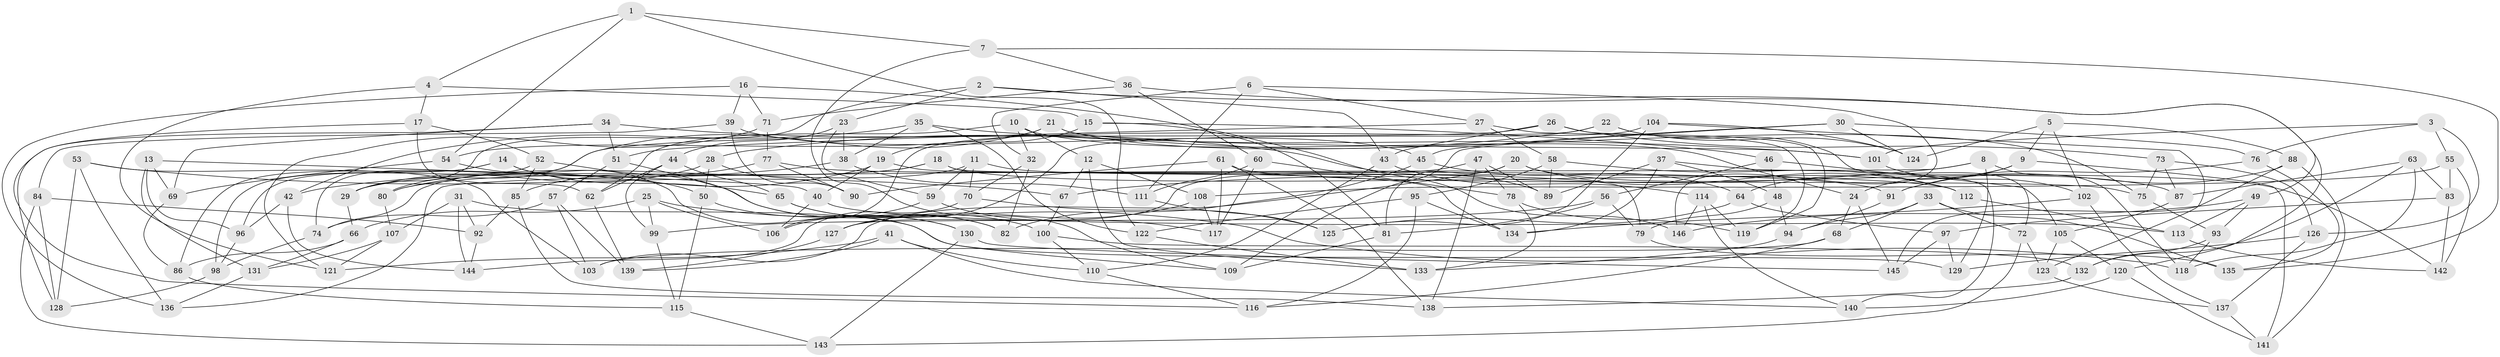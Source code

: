 // coarse degree distribution, {4: 0.37777777777777777, 6: 0.5555555555555556, 5: 0.06666666666666667}
// Generated by graph-tools (version 1.1) at 2025/24/03/03/25 07:24:24]
// undirected, 146 vertices, 292 edges
graph export_dot {
graph [start="1"]
  node [color=gray90,style=filled];
  1;
  2;
  3;
  4;
  5;
  6;
  7;
  8;
  9;
  10;
  11;
  12;
  13;
  14;
  15;
  16;
  17;
  18;
  19;
  20;
  21;
  22;
  23;
  24;
  25;
  26;
  27;
  28;
  29;
  30;
  31;
  32;
  33;
  34;
  35;
  36;
  37;
  38;
  39;
  40;
  41;
  42;
  43;
  44;
  45;
  46;
  47;
  48;
  49;
  50;
  51;
  52;
  53;
  54;
  55;
  56;
  57;
  58;
  59;
  60;
  61;
  62;
  63;
  64;
  65;
  66;
  67;
  68;
  69;
  70;
  71;
  72;
  73;
  74;
  75;
  76;
  77;
  78;
  79;
  80;
  81;
  82;
  83;
  84;
  85;
  86;
  87;
  88;
  89;
  90;
  91;
  92;
  93;
  94;
  95;
  96;
  97;
  98;
  99;
  100;
  101;
  102;
  103;
  104;
  105;
  106;
  107;
  108;
  109;
  110;
  111;
  112;
  113;
  114;
  115;
  116;
  117;
  118;
  119;
  120;
  121;
  122;
  123;
  124;
  125;
  126;
  127;
  128;
  129;
  130;
  131;
  132;
  133;
  134;
  135;
  136;
  137;
  138;
  139;
  140;
  141;
  142;
  143;
  144;
  145;
  146;
  1 -- 7;
  1 -- 4;
  1 -- 54;
  1 -- 122;
  2 -- 23;
  2 -- 120;
  2 -- 43;
  2 -- 29;
  3 -- 55;
  3 -- 101;
  3 -- 126;
  3 -- 76;
  4 -- 121;
  4 -- 17;
  4 -- 15;
  5 -- 9;
  5 -- 102;
  5 -- 124;
  5 -- 88;
  6 -- 32;
  6 -- 27;
  6 -- 111;
  6 -- 146;
  7 -- 135;
  7 -- 109;
  7 -- 36;
  8 -- 118;
  8 -- 129;
  8 -- 67;
  8 -- 136;
  9 -- 24;
  9 -- 64;
  9 -- 141;
  10 -- 32;
  10 -- 12;
  10 -- 24;
  10 -- 62;
  11 -- 70;
  11 -- 74;
  11 -- 59;
  11 -- 112;
  12 -- 108;
  12 -- 133;
  12 -- 67;
  13 -- 131;
  13 -- 69;
  13 -- 40;
  13 -- 96;
  14 -- 50;
  14 -- 65;
  14 -- 98;
  14 -- 86;
  15 -- 81;
  15 -- 46;
  15 -- 19;
  16 -- 39;
  16 -- 136;
  16 -- 71;
  16 -- 146;
  17 -- 52;
  17 -- 62;
  17 -- 116;
  18 -- 142;
  18 -- 79;
  18 -- 80;
  18 -- 29;
  19 -- 80;
  19 -- 134;
  19 -- 40;
  20 -- 103;
  20 -- 87;
  20 -- 81;
  20 -- 112;
  21 -- 101;
  21 -- 75;
  21 -- 80;
  21 -- 54;
  22 -- 124;
  22 -- 28;
  22 -- 106;
  22 -- 72;
  23 -- 44;
  23 -- 38;
  23 -- 59;
  24 -- 145;
  24 -- 68;
  25 -- 106;
  25 -- 99;
  25 -- 66;
  25 -- 118;
  26 -- 74;
  26 -- 43;
  26 -- 73;
  26 -- 119;
  27 -- 119;
  27 -- 58;
  27 -- 51;
  28 -- 90;
  28 -- 50;
  28 -- 29;
  29 -- 66;
  30 -- 124;
  30 -- 76;
  30 -- 109;
  30 -- 45;
  31 -- 144;
  31 -- 129;
  31 -- 92;
  31 -- 107;
  32 -- 70;
  32 -- 82;
  33 -- 135;
  33 -- 94;
  33 -- 72;
  33 -- 68;
  34 -- 128;
  34 -- 89;
  34 -- 69;
  34 -- 51;
  35 -- 101;
  35 -- 122;
  35 -- 38;
  35 -- 42;
  36 -- 49;
  36 -- 60;
  36 -- 71;
  37 -- 134;
  37 -- 48;
  37 -- 89;
  37 -- 140;
  38 -- 111;
  38 -- 42;
  39 -- 45;
  39 -- 84;
  39 -- 90;
  40 -- 106;
  40 -- 113;
  41 -- 121;
  41 -- 110;
  41 -- 139;
  41 -- 140;
  42 -- 144;
  42 -- 96;
  43 -- 114;
  43 -- 110;
  44 -- 99;
  44 -- 62;
  44 -- 65;
  45 -- 82;
  45 -- 64;
  46 -- 56;
  46 -- 48;
  46 -- 105;
  47 -- 138;
  47 -- 127;
  47 -- 78;
  47 -- 89;
  48 -- 79;
  48 -- 94;
  49 -- 113;
  49 -- 93;
  49 -- 146;
  50 -- 115;
  50 -- 130;
  51 -- 57;
  51 -- 130;
  52 -- 96;
  52 -- 85;
  52 -- 82;
  53 -- 136;
  53 -- 103;
  53 -- 67;
  53 -- 128;
  54 -- 109;
  54 -- 69;
  55 -- 83;
  55 -- 142;
  55 -- 108;
  56 -- 99;
  56 -- 81;
  56 -- 79;
  57 -- 103;
  57 -- 139;
  57 -- 74;
  58 -- 112;
  58 -- 89;
  58 -- 95;
  59 -- 106;
  59 -- 117;
  60 -- 117;
  60 -- 111;
  60 -- 78;
  61 -- 138;
  61 -- 90;
  61 -- 75;
  61 -- 117;
  62 -- 139;
  63 -- 83;
  63 -- 87;
  63 -- 118;
  63 -- 132;
  64 -- 97;
  64 -- 125;
  65 -- 100;
  65 -- 82;
  66 -- 131;
  66 -- 86;
  67 -- 100;
  68 -- 103;
  68 -- 116;
  69 -- 86;
  70 -- 125;
  70 -- 144;
  71 -- 77;
  71 -- 121;
  72 -- 123;
  72 -- 143;
  73 -- 87;
  73 -- 75;
  73 -- 126;
  74 -- 98;
  75 -- 93;
  76 -- 135;
  76 -- 91;
  77 -- 91;
  77 -- 85;
  77 -- 90;
  78 -- 119;
  78 -- 133;
  79 -- 135;
  80 -- 107;
  81 -- 109;
  83 -- 142;
  83 -- 97;
  84 -- 128;
  84 -- 92;
  84 -- 143;
  85 -- 92;
  85 -- 138;
  86 -- 115;
  87 -- 105;
  88 -- 91;
  88 -- 145;
  88 -- 141;
  91 -- 94;
  92 -- 144;
  93 -- 118;
  93 -- 132;
  94 -- 133;
  95 -- 116;
  95 -- 122;
  95 -- 134;
  96 -- 98;
  97 -- 129;
  97 -- 145;
  98 -- 128;
  99 -- 115;
  100 -- 110;
  100 -- 132;
  101 -- 102;
  102 -- 134;
  102 -- 137;
  104 -- 127;
  104 -- 124;
  104 -- 125;
  104 -- 123;
  105 -- 123;
  105 -- 120;
  107 -- 121;
  107 -- 131;
  108 -- 127;
  108 -- 117;
  110 -- 116;
  111 -- 125;
  112 -- 113;
  113 -- 142;
  114 -- 146;
  114 -- 119;
  114 -- 140;
  115 -- 143;
  120 -- 140;
  120 -- 141;
  122 -- 133;
  123 -- 137;
  126 -- 129;
  126 -- 137;
  127 -- 139;
  130 -- 145;
  130 -- 143;
  131 -- 136;
  132 -- 138;
  137 -- 141;
}
